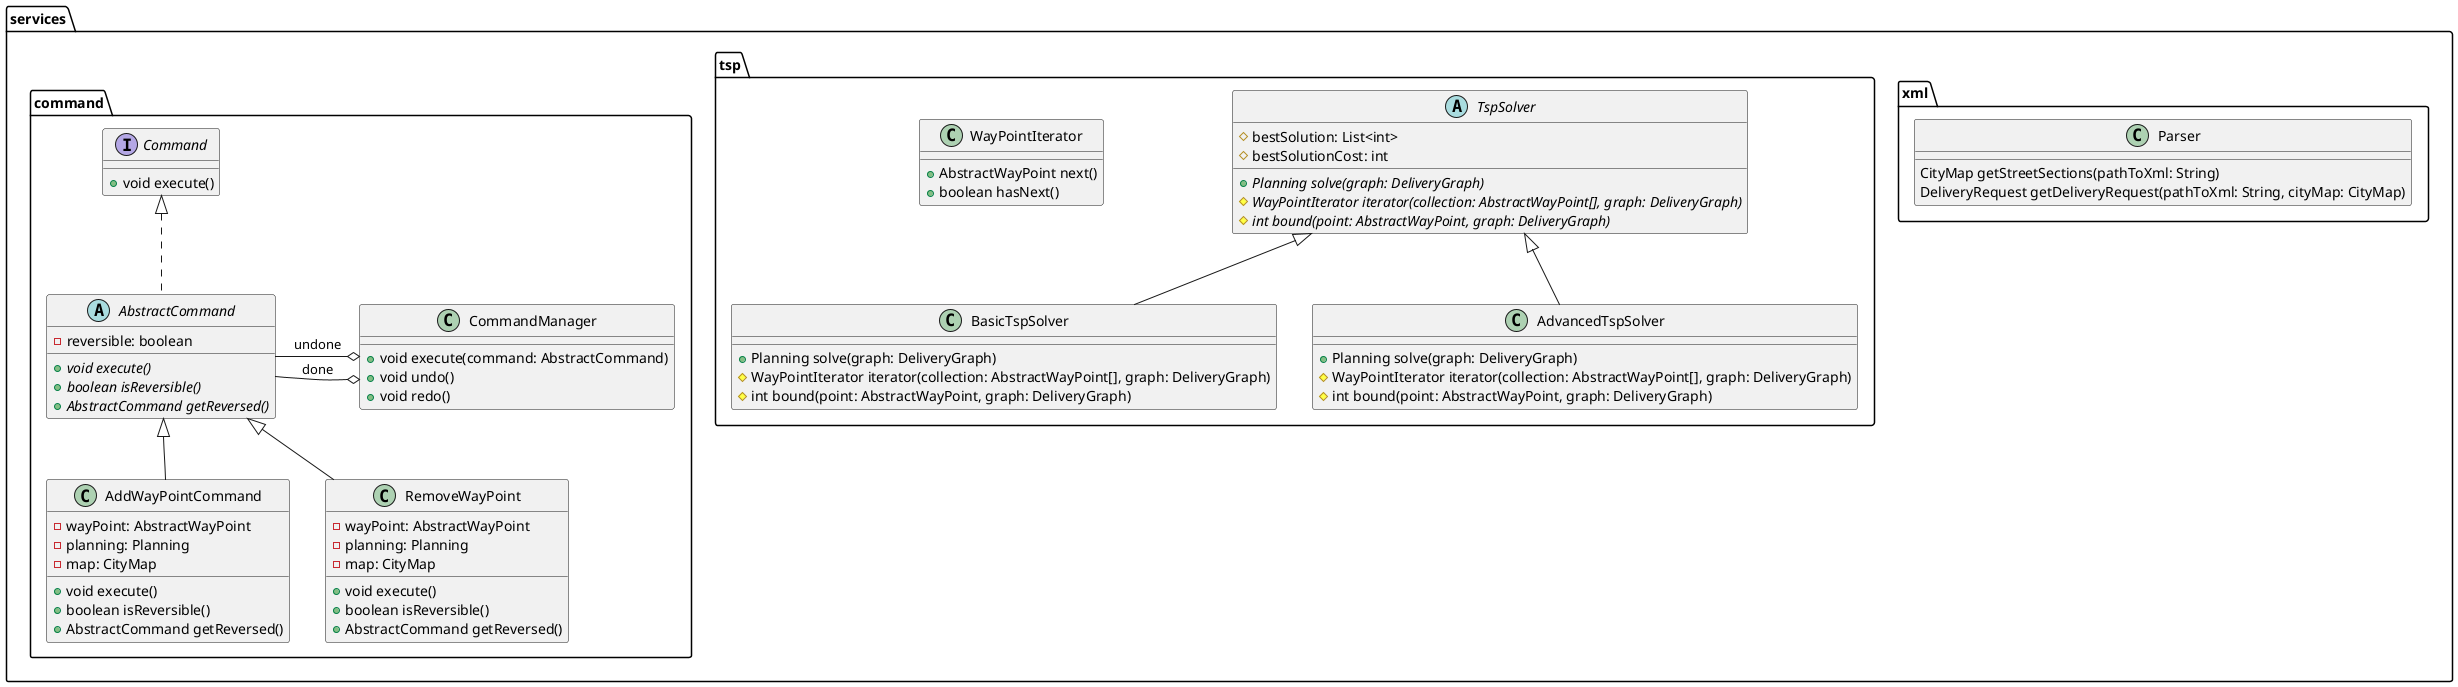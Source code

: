 @startuml

package services {
    package xml {
        class Parser {
            CityMap getStreetSections(pathToXml: String)
            DeliveryRequest getDeliveryRequest(pathToXml: String, cityMap: CityMap)
        }
    }

    package tsp {
        abstract class TspSolver {
            #bestSolution: List<int>
            #bestSolutionCost: int
            +{abstract} Planning solve(graph: DeliveryGraph)
            #{abstract} WayPointIterator iterator(collection: AbstractWayPoint[], graph: DeliveryGraph)
            #{abstract} int bound(point: AbstractWayPoint, graph: DeliveryGraph)
        }

        class BasicTspSolver {
            +Planning solve(graph: DeliveryGraph)
            #WayPointIterator iterator(collection: AbstractWayPoint[], graph: DeliveryGraph)
            #int bound(point: AbstractWayPoint, graph: DeliveryGraph)
        }

        class AdvancedTspSolver {
            +Planning solve(graph: DeliveryGraph)
            #WayPointIterator iterator(collection: AbstractWayPoint[], graph: DeliveryGraph)
            #int bound(point: AbstractWayPoint, graph: DeliveryGraph)
        }

        class WayPointIterator {
            +AbstractWayPoint next()
            +boolean hasNext()
        }

        TspSolver <|-- BasicTspSolver
        TspSolver <|-- AdvancedTspSolver
    }

    package command {
        class CommandManager {
            +void execute(command: AbstractCommand)
            +void undo()
            +void redo()
        }

        interface Command {
            +void execute()
        }

        abstract class AbstractCommand implements Command {
            -reversible: boolean
            +{abstract} void execute()
            +{abstract} boolean isReversible()
            +{abstract} AbstractCommand getReversed()
        }

        class AddWayPointCommand extends AbstractCommand {
            -wayPoint: AbstractWayPoint
            -planning: Planning
            -map: CityMap
            +void execute()
            +boolean isReversible()
            +AbstractCommand getReversed()
        }

        class RemoveWayPoint extends AbstractCommand {
            -wayPoint: AbstractWayPoint
            -planning: Planning
            -map: CityMap
            +void execute()
            +boolean isReversible()
            +AbstractCommand getReversed()
        }

        CommandManager o-left- AbstractCommand: done
        CommandManager o-left- AbstractCommand: undone


    }
}



@enduml
